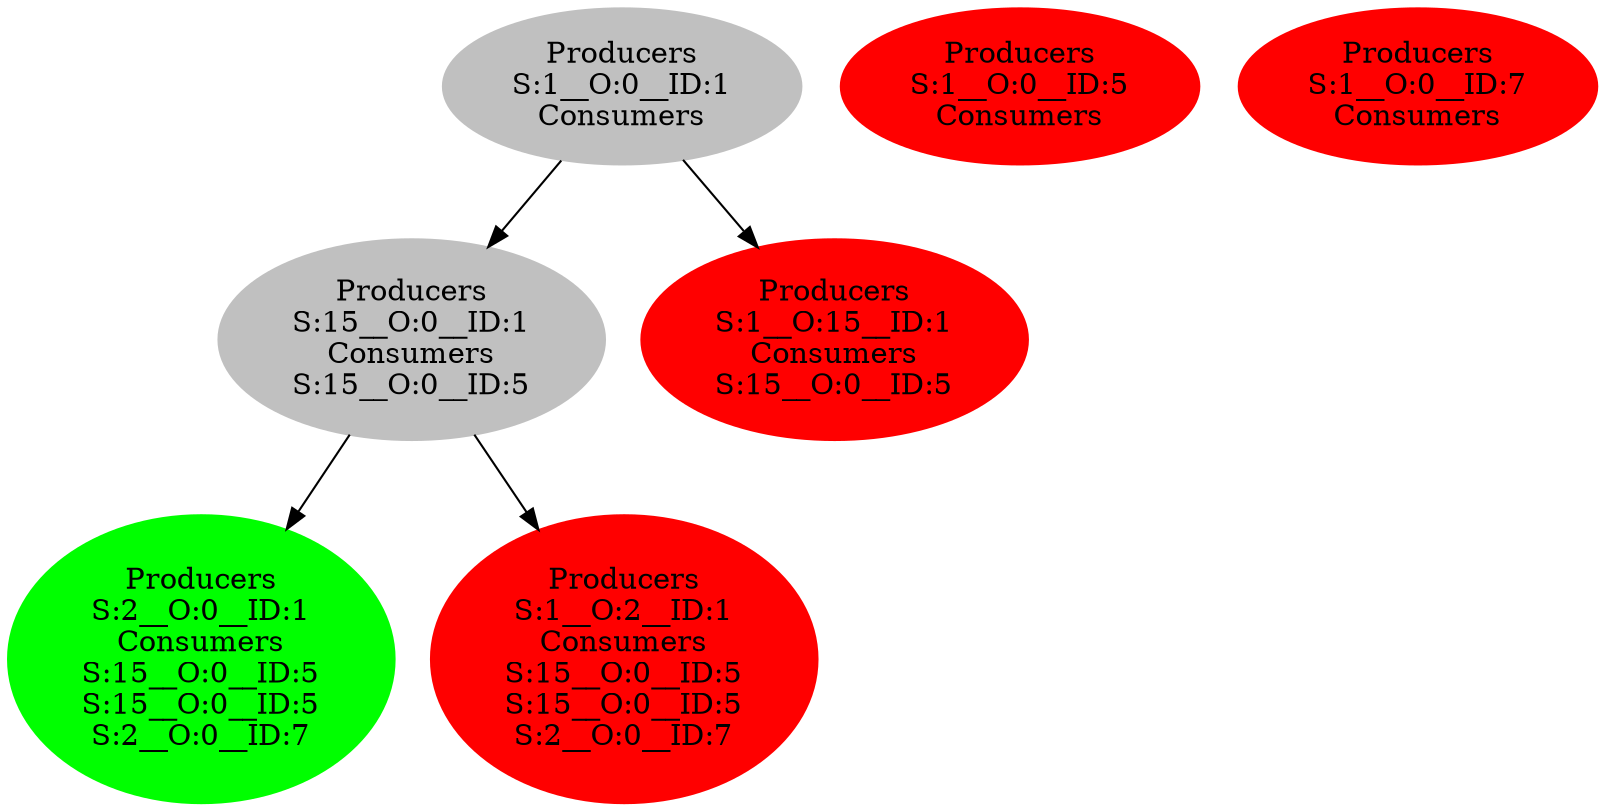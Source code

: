 strict digraph  {
0 [color=grey, label="Producers
S:1__O:0__ID:1
Consumers
", style=filled];
1 [color=grey, label="Producers
S:15__O:0__ID:1
Consumers
S:15__O:0__ID:5", style=filled];
2 [color=green, label="Producers
S:2__O:0__ID:1
Consumers
S:15__O:0__ID:5
S:15__O:0__ID:5
S:2__O:0__ID:7", style=filled];
3 [color=red, label="Producers
S:1__O:2__ID:1
Consumers
S:15__O:0__ID:5
S:15__O:0__ID:5
S:2__O:0__ID:7", style=filled];
4 [color=red, label="Producers
S:1__O:15__ID:1
Consumers
S:15__O:0__ID:5", style=filled];
5 [color=red, label="Producers
S:1__O:0__ID:5
Consumers
", style=filled];
6 [color=red, label="Producers
S:1__O:0__ID:7
Consumers
", style=filled];
0 -> 1;
0 -> 4;
1 -> 2;
1 -> 3;
}
